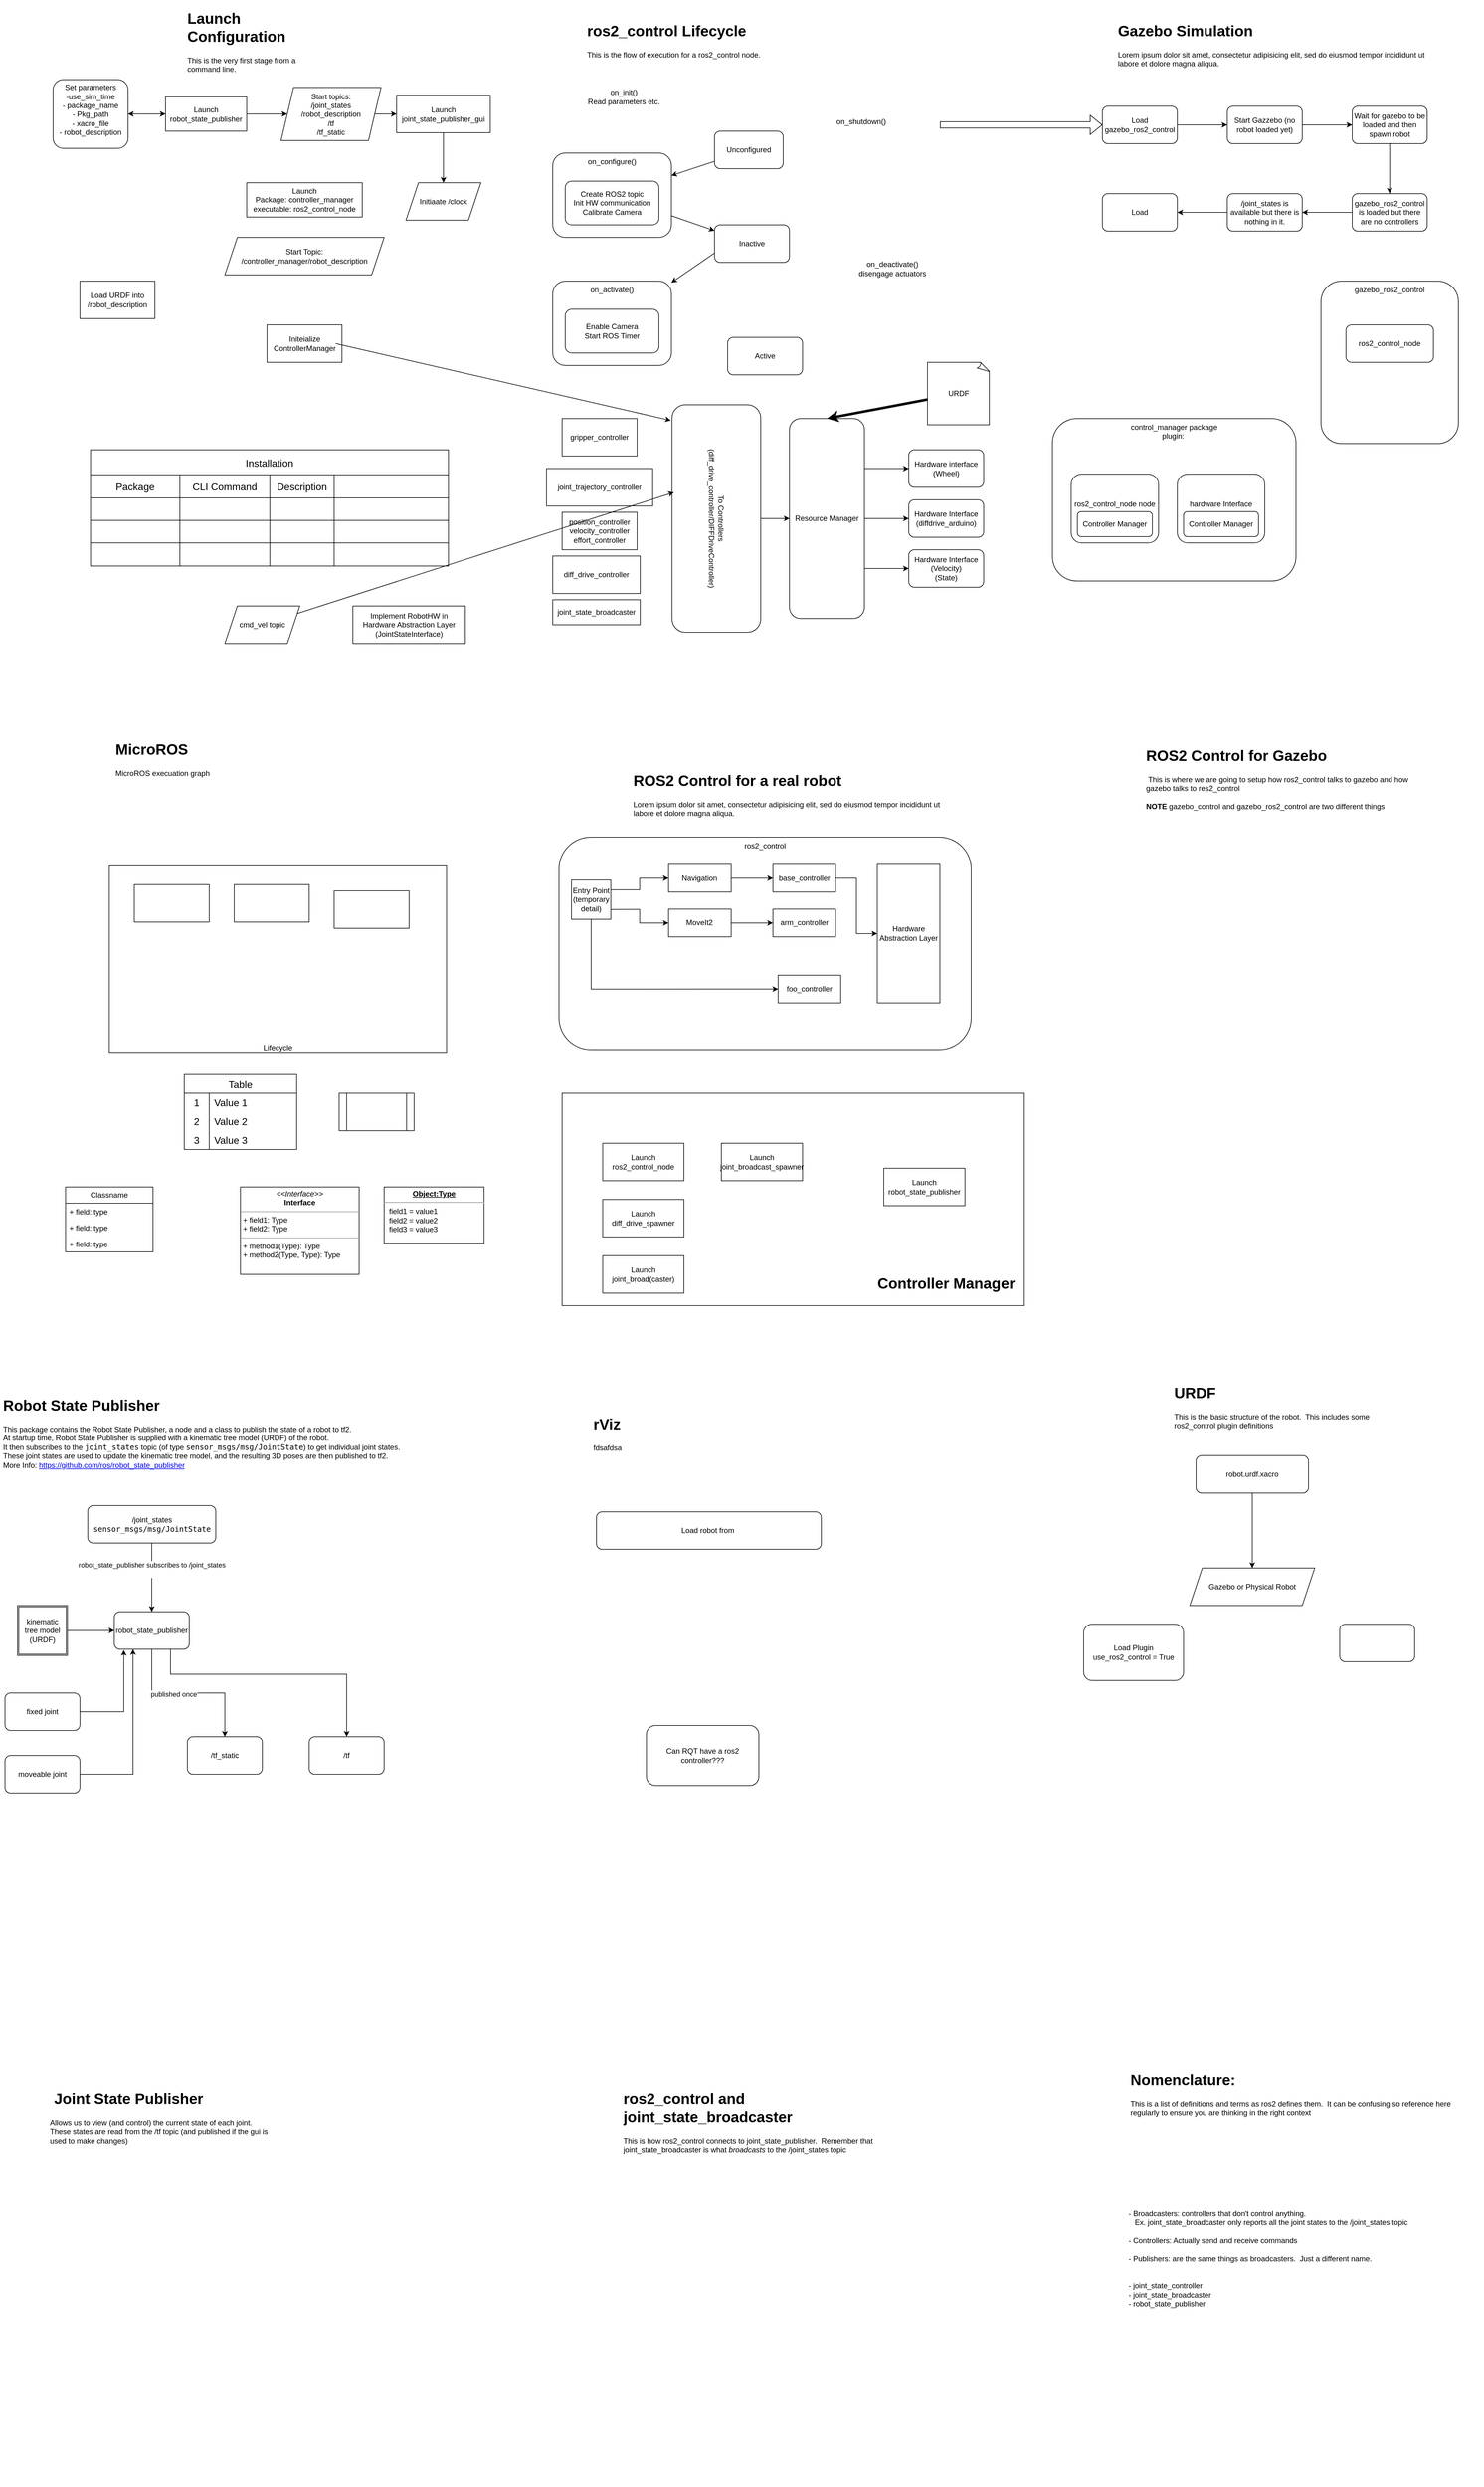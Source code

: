 <mxfile version="24.0.4" type="device">
  <diagram id="C5RBs43oDa-KdzZeNtuy" name="Page-1">
    <mxGraphModel dx="3750" dy="1203" grid="1" gridSize="10" guides="1" tooltips="1" connect="1" arrows="1" fold="1" page="1" pageScale="1" pageWidth="850" pageHeight="1100" background="none" math="0" shadow="0">
      <root>
        <mxCell id="WIyWlLk6GJQsqaUBKTNV-0" />
        <mxCell id="WIyWlLk6GJQsqaUBKTNV-1" parent="WIyWlLk6GJQsqaUBKTNV-0" />
        <mxCell id="Kt66wAR78E_RaEtoUN4U-6" value="&lt;h1&gt;ros2_control Lifecycle&lt;/h1&gt;&lt;div&gt;This is the flow of execution for a ros2_control node.&lt;/div&gt;" style="text;html=1;spacing=5;spacingTop=-20;whiteSpace=wrap;overflow=hidden;rounded=0;" parent="WIyWlLk6GJQsqaUBKTNV-1" vertex="1">
          <mxGeometry x="110" y="50" width="650" height="120" as="geometry" />
        </mxCell>
        <mxCell id="Kt66wAR78E_RaEtoUN4U-15" value="&lt;h1&gt;Gazebo Simulation&lt;/h1&gt;&lt;p&gt;Lorem ipsum dolor sit amet, consectetur adipisicing elit, sed do eiusmod tempor incididunt ut labore et dolore magna aliqua.&lt;/p&gt;" style="text;html=1;spacing=5;spacingTop=-20;whiteSpace=wrap;overflow=hidden;rounded=0;" parent="WIyWlLk6GJQsqaUBKTNV-1" vertex="1">
          <mxGeometry x="960" y="50" width="530" height="120" as="geometry" />
        </mxCell>
        <mxCell id="Kt66wAR78E_RaEtoUN4U-16" value="&lt;h1&gt;Launch Configuration&lt;/h1&gt;&lt;p&gt;This is the very first stage from a command line.&lt;/p&gt;" style="text;html=1;spacing=5;spacingTop=-20;whiteSpace=wrap;overflow=hidden;rounded=0;" parent="WIyWlLk6GJQsqaUBKTNV-1" vertex="1">
          <mxGeometry x="-530" y="30" width="190" height="120" as="geometry" />
        </mxCell>
        <mxCell id="Kt66wAR78E_RaEtoUN4U-17" value="Unconfigured" style="rounded=1;whiteSpace=wrap;html=1;" parent="WIyWlLk6GJQsqaUBKTNV-1" vertex="1">
          <mxGeometry x="319" y="230" width="110" height="60" as="geometry" />
        </mxCell>
        <mxCell id="Kt66wAR78E_RaEtoUN4U-18" value="Inactive" style="rounded=1;whiteSpace=wrap;html=1;" parent="WIyWlLk6GJQsqaUBKTNV-1" vertex="1">
          <mxGeometry x="319" y="380" width="120" height="60" as="geometry" />
        </mxCell>
        <mxCell id="Kt66wAR78E_RaEtoUN4U-19" value="Active" style="rounded=1;whiteSpace=wrap;html=1;" parent="WIyWlLk6GJQsqaUBKTNV-1" vertex="1">
          <mxGeometry x="340" y="560" width="120" height="60" as="geometry" />
        </mxCell>
        <mxCell id="Kt66wAR78E_RaEtoUN4U-23" value="on_init()&lt;br&gt;Read parameters etc." style="text;html=1;align=center;verticalAlign=middle;whiteSpace=wrap;rounded=0;" parent="WIyWlLk6GJQsqaUBKTNV-1" vertex="1">
          <mxGeometry x="109" y="160" width="130" height="30" as="geometry" />
        </mxCell>
        <mxCell id="Kt66wAR78E_RaEtoUN4U-24" value="on_shutdown()" style="text;html=1;align=center;verticalAlign=middle;whiteSpace=wrap;rounded=0;" parent="WIyWlLk6GJQsqaUBKTNV-1" vertex="1">
          <mxGeometry x="504" y="200" width="100" height="30" as="geometry" />
        </mxCell>
        <mxCell id="Kt66wAR78E_RaEtoUN4U-28" value="on_deactivate()&lt;br&gt;disengage actuators" style="text;html=1;align=center;verticalAlign=middle;whiteSpace=wrap;rounded=0;" parent="WIyWlLk6GJQsqaUBKTNV-1" vertex="1">
          <mxGeometry x="539" y="435" width="130" height="30" as="geometry" />
        </mxCell>
        <mxCell id="Kt66wAR78E_RaEtoUN4U-30" value="&lt;h1&gt;MicroROS&lt;/h1&gt;&lt;p&gt;MicroROS execuation graph&lt;/p&gt;" style="text;html=1;spacing=5;spacingTop=-20;whiteSpace=wrap;overflow=hidden;rounded=0;" parent="WIyWlLk6GJQsqaUBKTNV-1" vertex="1">
          <mxGeometry x="-645" y="1200" width="465" height="120" as="geometry" />
        </mxCell>
        <mxCell id="0" value="" style="rounded=0;whiteSpace=wrap;html=1;labelBackgroundColor=#572d8b;" parent="WIyWlLk6GJQsqaUBKTNV-1" vertex="1">
          <mxGeometry x="75" y="1770" width="740" height="340" as="geometry" />
        </mxCell>
        <mxCell id="1" value="Launch ros2_control_node" style="rounded=0;whiteSpace=wrap;html=1;" parent="WIyWlLk6GJQsqaUBKTNV-1" vertex="1">
          <mxGeometry x="140" y="1850" width="130" height="60" as="geometry" />
        </mxCell>
        <mxCell id="2" value="Launch robot_state_publisher" style="rounded=0;whiteSpace=wrap;html=1;" parent="WIyWlLk6GJQsqaUBKTNV-1" vertex="1">
          <mxGeometry x="590" y="1890" width="130" height="60" as="geometry" />
        </mxCell>
        <mxCell id="3" value="Launch diff_drive_spawner" style="rounded=0;whiteSpace=wrap;html=1;" parent="WIyWlLk6GJQsqaUBKTNV-1" vertex="1">
          <mxGeometry x="140" y="1940" width="130" height="60" as="geometry" />
        </mxCell>
        <mxCell id="4" value="Launch joint_broad(caster)" style="rounded=0;whiteSpace=wrap;html=1;" parent="WIyWlLk6GJQsqaUBKTNV-1" vertex="1">
          <mxGeometry x="140" y="2030" width="130" height="60" as="geometry" />
        </mxCell>
        <mxCell id="5" value="Launch joint_broadcast_spawner" style="rounded=0;whiteSpace=wrap;html=1;" parent="WIyWlLk6GJQsqaUBKTNV-1" vertex="1">
          <mxGeometry x="330" y="1850" width="130" height="60" as="geometry" />
        </mxCell>
        <mxCell id="6" value="&lt;h1&gt;&lt;b&gt;Controller Manager&lt;/b&gt;&lt;/h1&gt;" style="text;html=1;strokeColor=none;fillColor=none;align=center;verticalAlign=middle;whiteSpace=wrap;rounded=0;" parent="WIyWlLk6GJQsqaUBKTNV-1" vertex="1">
          <mxGeometry x="570" y="2060" width="240" height="30" as="geometry" />
        </mxCell>
        <mxCell id="7" value="" style="group" parent="WIyWlLk6GJQsqaUBKTNV-1" vertex="1" connectable="0">
          <mxGeometry x="70" y="1360" width="660" height="340" as="geometry" />
        </mxCell>
        <mxCell id="8" value="ros2_control" style="rounded=1;whiteSpace=wrap;html=1;verticalAlign=top;" parent="7" vertex="1">
          <mxGeometry width="660" height="340" as="geometry" />
        </mxCell>
        <mxCell id="9" value="Entry Point&lt;br&gt;(temporary detail)" style="whiteSpace=wrap;html=1;aspect=fixed;" parent="7" vertex="1">
          <mxGeometry x="20" y="68.627" width="62.925" height="62.925" as="geometry" />
        </mxCell>
        <mxCell id="10" value="Navigation" style="whiteSpace=wrap;html=1;" parent="7" vertex="1">
          <mxGeometry x="175.443" y="43.586" width="100.253" height="44.348" as="geometry" />
        </mxCell>
        <mxCell id="11" style="edgeStyle=orthogonalEdgeStyle;rounded=0;orthogonalLoop=1;jettySize=auto;html=1;exitX=1;exitY=0.25;exitDx=0;exitDy=0;entryX=0;entryY=0.5;entryDx=0;entryDy=0;" parent="7" source="9" target="10" edge="1">
          <mxGeometry relative="1" as="geometry">
            <mxPoint x="150.38" y="65.76" as="targetPoint" />
          </mxGeometry>
        </mxCell>
        <mxCell id="12" value="MoveIt2" style="whiteSpace=wrap;html=1;" parent="7" vertex="1">
          <mxGeometry x="175.443" y="115.282" width="100.253" height="44.348" as="geometry" />
        </mxCell>
        <mxCell id="13" style="edgeStyle=orthogonalEdgeStyle;rounded=0;orthogonalLoop=1;jettySize=auto;html=1;exitX=1;exitY=0.75;exitDx=0;exitDy=0;entryX=0;entryY=0.5;entryDx=0;entryDy=0;" parent="7" source="9" target="12" edge="1">
          <mxGeometry relative="1" as="geometry" />
        </mxCell>
        <mxCell id="14" value="foo_controller" style="whiteSpace=wrap;html=1;" parent="7" vertex="1">
          <mxGeometry x="350.886" y="220.978" width="100.253" height="44.348" as="geometry" />
        </mxCell>
        <mxCell id="15" value="" style="edgeStyle=orthogonalEdgeStyle;rounded=0;orthogonalLoop=1;jettySize=auto;html=1;entryX=0;entryY=0.5;entryDx=0;entryDy=0;exitX=0.5;exitY=1;exitDx=0;exitDy=0;" parent="7" source="9" target="14" edge="1">
          <mxGeometry relative="1" as="geometry" />
        </mxCell>
        <mxCell id="16" value="base_controller" style="whiteSpace=wrap;html=1;" parent="7" vertex="1">
          <mxGeometry x="342.532" y="43.586" width="100.253" height="44.348" as="geometry" />
        </mxCell>
        <mxCell id="17" value="" style="edgeStyle=orthogonalEdgeStyle;rounded=0;orthogonalLoop=1;jettySize=auto;html=1;" parent="7" source="10" target="16" edge="1">
          <mxGeometry relative="1" as="geometry" />
        </mxCell>
        <mxCell id="18" value="arm_controller" style="whiteSpace=wrap;html=1;" parent="7" vertex="1">
          <mxGeometry x="342.532" y="115.282" width="100.253" height="44.348" as="geometry" />
        </mxCell>
        <mxCell id="19" value="" style="edgeStyle=orthogonalEdgeStyle;rounded=0;orthogonalLoop=1;jettySize=auto;html=1;" parent="7" source="12" target="18" edge="1">
          <mxGeometry relative="1" as="geometry" />
        </mxCell>
        <mxCell id="20" value="Hardware Abstraction Layer" style="whiteSpace=wrap;html=1;" parent="7" vertex="1">
          <mxGeometry x="509.62" y="43.586" width="100.253" height="221.739" as="geometry" />
        </mxCell>
        <mxCell id="21" value="" style="edgeStyle=orthogonalEdgeStyle;rounded=0;orthogonalLoop=1;jettySize=auto;html=1;" parent="7" source="16" target="20" edge="1">
          <mxGeometry relative="1" as="geometry" />
        </mxCell>
        <mxCell id="Pk7snzVkNLMH_WmJ1Nt8-135" style="edgeStyle=orthogonalEdgeStyle;rounded=0;orthogonalLoop=1;jettySize=auto;html=1;exitX=1;exitY=0.5;exitDx=0;exitDy=0;" parent="WIyWlLk6GJQsqaUBKTNV-1" source="22" target="Pk7snzVkNLMH_WmJ1Nt8-134" edge="1">
          <mxGeometry relative="1" as="geometry" />
        </mxCell>
        <mxCell id="Pk7snzVkNLMH_WmJ1Nt8-137" value="" style="edgeStyle=orthogonalEdgeStyle;rounded=0;orthogonalLoop=1;jettySize=auto;html=1;" parent="WIyWlLk6GJQsqaUBKTNV-1" source="22" target="Pk7snzVkNLMH_WmJ1Nt8-130" edge="1">
          <mxGeometry relative="1" as="geometry" />
        </mxCell>
        <mxCell id="22" value="Launch robot_state_publisher" style="rounded=0;whiteSpace=wrap;html=1;" parent="WIyWlLk6GJQsqaUBKTNV-1" vertex="1">
          <mxGeometry x="-560" y="175" width="130" height="55" as="geometry" />
        </mxCell>
        <mxCell id="23" value="Load URDF into /robot_description" style="rounded=0;whiteSpace=wrap;html=1;" parent="WIyWlLk6GJQsqaUBKTNV-1" vertex="1">
          <mxGeometry x="-697" y="470" width="120" height="60" as="geometry" />
        </mxCell>
        <mxCell id="24" value="Initeialize ControllerManager" style="rounded=0;whiteSpace=wrap;html=1;" parent="WIyWlLk6GJQsqaUBKTNV-1" vertex="1">
          <mxGeometry x="-397.5" y="540" width="120" height="60" as="geometry" />
        </mxCell>
        <mxCell id="25" value="Implement RobotHW in Hardware Abstraction Layer&lt;br&gt;(JointStateInterface)" style="rounded=0;whiteSpace=wrap;html=1;" parent="WIyWlLk6GJQsqaUBKTNV-1" vertex="1">
          <mxGeometry x="-260" y="990" width="180" height="60" as="geometry" />
        </mxCell>
        <mxCell id="27" value="joint_state_broadcaster" style="rounded=0;whiteSpace=wrap;html=1;" parent="WIyWlLk6GJQsqaUBKTNV-1" vertex="1">
          <mxGeometry x="60" y="980" width="140" height="40" as="geometry" />
        </mxCell>
        <mxCell id="28" value="diff_drive_controller" style="whiteSpace=wrap;html=1;" parent="WIyWlLk6GJQsqaUBKTNV-1" vertex="1">
          <mxGeometry x="60" y="910" width="140" height="60" as="geometry" />
        </mxCell>
        <mxCell id="29" value="joint_trajectory_controller" style="whiteSpace=wrap;html=1;" parent="WIyWlLk6GJQsqaUBKTNV-1" vertex="1">
          <mxGeometry x="50" y="770" width="170" height="60" as="geometry" />
        </mxCell>
        <mxCell id="30" value="gripper_controller" style="whiteSpace=wrap;html=1;" parent="WIyWlLk6GJQsqaUBKTNV-1" vertex="1">
          <mxGeometry x="75" y="690" width="120" height="60" as="geometry" />
        </mxCell>
        <mxCell id="31" value="position_controller&lt;br&gt;velocity_controller&lt;br&gt;effort_controller" style="whiteSpace=wrap;html=1;" parent="WIyWlLk6GJQsqaUBKTNV-1" vertex="1">
          <mxGeometry x="75" y="840" width="120" height="60" as="geometry" />
        </mxCell>
        <mxCell id="32" value="Lifecycle" style="rounded=0;whiteSpace=wrap;html=1;verticalAlign=bottom;" parent="WIyWlLk6GJQsqaUBKTNV-1" vertex="1">
          <mxGeometry x="-650" y="1406" width="540" height="300" as="geometry" />
        </mxCell>
        <mxCell id="33" value="" style="rounded=0;whiteSpace=wrap;html=1;" parent="WIyWlLk6GJQsqaUBKTNV-1" vertex="1">
          <mxGeometry x="-610" y="1436" width="120" height="60" as="geometry" />
        </mxCell>
        <mxCell id="34" value="" style="whiteSpace=wrap;html=1;" parent="WIyWlLk6GJQsqaUBKTNV-1" vertex="1">
          <mxGeometry x="-450" y="1436" width="120" height="60" as="geometry" />
        </mxCell>
        <mxCell id="35" value="" style="whiteSpace=wrap;html=1;" parent="WIyWlLk6GJQsqaUBKTNV-1" vertex="1">
          <mxGeometry x="-290" y="1446" width="120" height="60" as="geometry" />
        </mxCell>
        <mxCell id="88" value="&lt;p style=&quot;margin:0px;margin-top:4px;text-align:center;&quot;&gt;&lt;i&gt;&amp;lt;&amp;lt;Interface&amp;gt;&amp;gt;&lt;/i&gt;&lt;br/&gt;&lt;b&gt;Interface&lt;/b&gt;&lt;/p&gt;&lt;hr size=&quot;1&quot;/&gt;&lt;p style=&quot;margin:0px;margin-left:4px;&quot;&gt;+ field1: Type&lt;br/&gt;+ field2: Type&lt;/p&gt;&lt;hr size=&quot;1&quot;/&gt;&lt;p style=&quot;margin:0px;margin-left:4px;&quot;&gt;+ method1(Type): Type&lt;br/&gt;+ method2(Type, Type): Type&lt;/p&gt;" style="verticalAlign=top;align=left;overflow=fill;fontSize=12;fontFamily=Helvetica;html=1;rounded=0;shadow=0;comic=0;labelBackgroundColor=none;strokeWidth=1" parent="WIyWlLk6GJQsqaUBKTNV-1" vertex="1">
          <mxGeometry x="-440" y="1920" width="190" height="140" as="geometry" />
        </mxCell>
        <mxCell id="89" value="Installation" style="shape=table;startSize=40;container=1;collapsible=0;childLayout=tableLayout;strokeColor=default;fontSize=16;" parent="WIyWlLk6GJQsqaUBKTNV-1" vertex="1">
          <mxGeometry x="-680" y="740" width="573" height="186" as="geometry" />
        </mxCell>
        <mxCell id="90" value="" style="shape=tableRow;horizontal=0;startSize=0;swimlaneHead=0;swimlaneBody=0;strokeColor=inherit;top=0;left=0;bottom=0;right=0;collapsible=0;dropTarget=0;fillColor=none;points=[[0,0.5],[1,0.5]];portConstraint=eastwest;fontSize=16;" parent="89" vertex="1">
          <mxGeometry y="40" width="573" height="37" as="geometry" />
        </mxCell>
        <mxCell id="91" value="Package" style="shape=partialRectangle;html=1;whiteSpace=wrap;connectable=0;strokeColor=inherit;overflow=hidden;fillColor=none;top=0;left=0;bottom=0;right=0;pointerEvents=1;fontSize=16;" parent="90" vertex="1">
          <mxGeometry width="143" height="37" as="geometry">
            <mxRectangle width="143" height="37" as="alternateBounds" />
          </mxGeometry>
        </mxCell>
        <mxCell id="92" value="CLI Command" style="shape=partialRectangle;html=1;whiteSpace=wrap;connectable=0;strokeColor=inherit;overflow=hidden;fillColor=none;top=0;left=0;bottom=0;right=0;pointerEvents=1;fontSize=16;" parent="90" vertex="1">
          <mxGeometry x="143" width="144" height="37" as="geometry">
            <mxRectangle width="144" height="37" as="alternateBounds" />
          </mxGeometry>
        </mxCell>
        <mxCell id="93" value="Description" style="shape=partialRectangle;html=1;whiteSpace=wrap;connectable=0;strokeColor=inherit;overflow=hidden;fillColor=none;top=0;left=0;bottom=0;right=0;pointerEvents=1;fontSize=16;" parent="90" vertex="1">
          <mxGeometry x="287" width="103" height="37" as="geometry">
            <mxRectangle width="103" height="37" as="alternateBounds" />
          </mxGeometry>
        </mxCell>
        <mxCell id="94" style="shape=partialRectangle;html=1;whiteSpace=wrap;connectable=0;strokeColor=inherit;overflow=hidden;fillColor=none;top=0;left=0;bottom=0;right=0;pointerEvents=1;fontSize=16;" parent="90" vertex="1">
          <mxGeometry x="390" width="183" height="37" as="geometry">
            <mxRectangle width="183" height="37" as="alternateBounds" />
          </mxGeometry>
        </mxCell>
        <mxCell id="95" value="" style="shape=tableRow;horizontal=0;startSize=0;swimlaneHead=0;swimlaneBody=0;strokeColor=inherit;top=0;left=0;bottom=0;right=0;collapsible=0;dropTarget=0;fillColor=none;points=[[0,0.5],[1,0.5]];portConstraint=eastwest;fontSize=16;" parent="89" vertex="1">
          <mxGeometry y="77" width="573" height="36" as="geometry" />
        </mxCell>
        <mxCell id="96" value="" style="shape=partialRectangle;html=1;whiteSpace=wrap;connectable=0;strokeColor=inherit;overflow=hidden;fillColor=none;top=0;left=0;bottom=0;right=0;pointerEvents=1;fontSize=16;" parent="95" vertex="1">
          <mxGeometry width="143" height="36" as="geometry">
            <mxRectangle width="143" height="36" as="alternateBounds" />
          </mxGeometry>
        </mxCell>
        <mxCell id="97" value="" style="shape=partialRectangle;html=1;whiteSpace=wrap;connectable=0;strokeColor=inherit;overflow=hidden;fillColor=none;top=0;left=0;bottom=0;right=0;pointerEvents=1;fontSize=16;" parent="95" vertex="1">
          <mxGeometry x="143" width="144" height="36" as="geometry">
            <mxRectangle width="144" height="36" as="alternateBounds" />
          </mxGeometry>
        </mxCell>
        <mxCell id="98" value="" style="shape=partialRectangle;html=1;whiteSpace=wrap;connectable=0;strokeColor=inherit;overflow=hidden;fillColor=none;top=0;left=0;bottom=0;right=0;pointerEvents=1;fontSize=16;" parent="95" vertex="1">
          <mxGeometry x="287" width="103" height="36" as="geometry">
            <mxRectangle width="103" height="36" as="alternateBounds" />
          </mxGeometry>
        </mxCell>
        <mxCell id="99" style="shape=partialRectangle;html=1;whiteSpace=wrap;connectable=0;strokeColor=inherit;overflow=hidden;fillColor=none;top=0;left=0;bottom=0;right=0;pointerEvents=1;fontSize=16;" parent="95" vertex="1">
          <mxGeometry x="390" width="183" height="36" as="geometry">
            <mxRectangle width="183" height="36" as="alternateBounds" />
          </mxGeometry>
        </mxCell>
        <mxCell id="100" style="shape=tableRow;horizontal=0;startSize=0;swimlaneHead=0;swimlaneBody=0;strokeColor=inherit;top=0;left=0;bottom=0;right=0;collapsible=0;dropTarget=0;fillColor=none;points=[[0,0.5],[1,0.5]];portConstraint=eastwest;fontSize=16;" parent="89" vertex="1">
          <mxGeometry y="113" width="573" height="36" as="geometry" />
        </mxCell>
        <mxCell id="101" style="shape=partialRectangle;html=1;whiteSpace=wrap;connectable=0;strokeColor=inherit;overflow=hidden;fillColor=none;top=0;left=0;bottom=0;right=0;pointerEvents=1;fontSize=16;" parent="100" vertex="1">
          <mxGeometry width="143" height="36" as="geometry">
            <mxRectangle width="143" height="36" as="alternateBounds" />
          </mxGeometry>
        </mxCell>
        <mxCell id="102" style="shape=partialRectangle;html=1;whiteSpace=wrap;connectable=0;strokeColor=inherit;overflow=hidden;fillColor=none;top=0;left=0;bottom=0;right=0;pointerEvents=1;fontSize=16;" parent="100" vertex="1">
          <mxGeometry x="143" width="144" height="36" as="geometry">
            <mxRectangle width="144" height="36" as="alternateBounds" />
          </mxGeometry>
        </mxCell>
        <mxCell id="103" style="shape=partialRectangle;html=1;whiteSpace=wrap;connectable=0;strokeColor=inherit;overflow=hidden;fillColor=none;top=0;left=0;bottom=0;right=0;pointerEvents=1;fontSize=16;" parent="100" vertex="1">
          <mxGeometry x="287" width="103" height="36" as="geometry">
            <mxRectangle width="103" height="36" as="alternateBounds" />
          </mxGeometry>
        </mxCell>
        <mxCell id="104" style="shape=partialRectangle;html=1;whiteSpace=wrap;connectable=0;strokeColor=inherit;overflow=hidden;fillColor=none;top=0;left=0;bottom=0;right=0;pointerEvents=1;fontSize=16;" parent="100" vertex="1">
          <mxGeometry x="390" width="183" height="36" as="geometry">
            <mxRectangle width="183" height="36" as="alternateBounds" />
          </mxGeometry>
        </mxCell>
        <mxCell id="105" value="" style="shape=tableRow;horizontal=0;startSize=0;swimlaneHead=0;swimlaneBody=0;strokeColor=inherit;top=0;left=0;bottom=0;right=0;collapsible=0;dropTarget=0;fillColor=none;points=[[0,0.5],[1,0.5]];portConstraint=eastwest;fontSize=16;" parent="89" vertex="1">
          <mxGeometry y="149" width="573" height="37" as="geometry" />
        </mxCell>
        <mxCell id="106" value="" style="shape=partialRectangle;html=1;whiteSpace=wrap;connectable=0;strokeColor=inherit;overflow=hidden;fillColor=none;top=0;left=0;bottom=0;right=0;pointerEvents=1;fontSize=16;" parent="105" vertex="1">
          <mxGeometry width="143" height="37" as="geometry">
            <mxRectangle width="143" height="37" as="alternateBounds" />
          </mxGeometry>
        </mxCell>
        <mxCell id="107" value="" style="shape=partialRectangle;html=1;whiteSpace=wrap;connectable=0;strokeColor=inherit;overflow=hidden;fillColor=none;top=0;left=0;bottom=0;right=0;pointerEvents=1;fontSize=16;" parent="105" vertex="1">
          <mxGeometry x="143" width="144" height="37" as="geometry">
            <mxRectangle width="144" height="37" as="alternateBounds" />
          </mxGeometry>
        </mxCell>
        <mxCell id="108" value="" style="shape=partialRectangle;html=1;whiteSpace=wrap;connectable=0;strokeColor=inherit;overflow=hidden;fillColor=none;top=0;left=0;bottom=0;right=0;pointerEvents=1;fontSize=16;" parent="105" vertex="1">
          <mxGeometry x="287" width="103" height="37" as="geometry">
            <mxRectangle width="103" height="37" as="alternateBounds" />
          </mxGeometry>
        </mxCell>
        <mxCell id="109" style="shape=partialRectangle;html=1;whiteSpace=wrap;connectable=0;strokeColor=inherit;overflow=hidden;fillColor=none;top=0;left=0;bottom=0;right=0;pointerEvents=1;fontSize=16;" parent="105" vertex="1">
          <mxGeometry x="390" width="183" height="37" as="geometry">
            <mxRectangle width="183" height="37" as="alternateBounds" />
          </mxGeometry>
        </mxCell>
        <mxCell id="110" value="" style="shape=process;whiteSpace=wrap;html=1;backgroundOutline=1;" parent="WIyWlLk6GJQsqaUBKTNV-1" vertex="1">
          <mxGeometry x="-282" y="1770" width="120" height="60" as="geometry" />
        </mxCell>
        <mxCell id="111" value="Table" style="shape=table;startSize=30;container=1;collapsible=0;childLayout=tableLayout;fixedRows=1;rowLines=0;fontStyle=0;strokeColor=default;fontSize=16;" parent="WIyWlLk6GJQsqaUBKTNV-1" vertex="1">
          <mxGeometry x="-530" y="1740" width="180" height="120" as="geometry" />
        </mxCell>
        <mxCell id="112" value="" style="shape=tableRow;horizontal=0;startSize=0;swimlaneHead=0;swimlaneBody=0;top=0;left=0;bottom=0;right=0;collapsible=0;dropTarget=0;fillColor=none;points=[[0,0.5],[1,0.5]];portConstraint=eastwest;strokeColor=inherit;fontSize=16;" parent="111" vertex="1">
          <mxGeometry y="30" width="180" height="30" as="geometry" />
        </mxCell>
        <mxCell id="113" value="1" style="shape=partialRectangle;html=1;whiteSpace=wrap;connectable=0;fillColor=none;top=0;left=0;bottom=0;right=0;overflow=hidden;pointerEvents=1;strokeColor=inherit;fontSize=16;" parent="112" vertex="1">
          <mxGeometry width="40" height="30" as="geometry">
            <mxRectangle width="40" height="30" as="alternateBounds" />
          </mxGeometry>
        </mxCell>
        <mxCell id="114" value="Value 1" style="shape=partialRectangle;html=1;whiteSpace=wrap;connectable=0;fillColor=none;top=0;left=0;bottom=0;right=0;align=left;spacingLeft=6;overflow=hidden;strokeColor=inherit;fontSize=16;" parent="112" vertex="1">
          <mxGeometry x="40" width="140" height="30" as="geometry">
            <mxRectangle width="140" height="30" as="alternateBounds" />
          </mxGeometry>
        </mxCell>
        <mxCell id="115" value="" style="shape=tableRow;horizontal=0;startSize=0;swimlaneHead=0;swimlaneBody=0;top=0;left=0;bottom=0;right=0;collapsible=0;dropTarget=0;fillColor=none;points=[[0,0.5],[1,0.5]];portConstraint=eastwest;strokeColor=inherit;fontSize=16;" parent="111" vertex="1">
          <mxGeometry y="60" width="180" height="30" as="geometry" />
        </mxCell>
        <mxCell id="116" value="2" style="shape=partialRectangle;html=1;whiteSpace=wrap;connectable=0;fillColor=none;top=0;left=0;bottom=0;right=0;overflow=hidden;strokeColor=inherit;fontSize=16;" parent="115" vertex="1">
          <mxGeometry width="40" height="30" as="geometry">
            <mxRectangle width="40" height="30" as="alternateBounds" />
          </mxGeometry>
        </mxCell>
        <mxCell id="117" value="Value 2" style="shape=partialRectangle;html=1;whiteSpace=wrap;connectable=0;fillColor=none;top=0;left=0;bottom=0;right=0;align=left;spacingLeft=6;overflow=hidden;strokeColor=inherit;fontSize=16;" parent="115" vertex="1">
          <mxGeometry x="40" width="140" height="30" as="geometry">
            <mxRectangle width="140" height="30" as="alternateBounds" />
          </mxGeometry>
        </mxCell>
        <mxCell id="118" value="" style="shape=tableRow;horizontal=0;startSize=0;swimlaneHead=0;swimlaneBody=0;top=0;left=0;bottom=0;right=0;collapsible=0;dropTarget=0;fillColor=none;points=[[0,0.5],[1,0.5]];portConstraint=eastwest;strokeColor=inherit;fontSize=16;" parent="111" vertex="1">
          <mxGeometry y="90" width="180" height="30" as="geometry" />
        </mxCell>
        <mxCell id="119" value="3" style="shape=partialRectangle;html=1;whiteSpace=wrap;connectable=0;fillColor=none;top=0;left=0;bottom=0;right=0;overflow=hidden;strokeColor=inherit;fontSize=16;" parent="118" vertex="1">
          <mxGeometry width="40" height="30" as="geometry">
            <mxRectangle width="40" height="30" as="alternateBounds" />
          </mxGeometry>
        </mxCell>
        <mxCell id="120" value="Value 3" style="shape=partialRectangle;html=1;whiteSpace=wrap;connectable=0;fillColor=none;top=0;left=0;bottom=0;right=0;align=left;spacingLeft=6;overflow=hidden;strokeColor=inherit;fontSize=16;" parent="118" vertex="1">
          <mxGeometry x="40" width="140" height="30" as="geometry">
            <mxRectangle width="140" height="30" as="alternateBounds" />
          </mxGeometry>
        </mxCell>
        <mxCell id="121" value="Classname" style="swimlane;fontStyle=0;childLayout=stackLayout;horizontal=1;startSize=26;fillColor=none;horizontalStack=0;resizeParent=1;resizeParentMax=0;resizeLast=0;collapsible=1;marginBottom=0;whiteSpace=wrap;html=1;" parent="WIyWlLk6GJQsqaUBKTNV-1" vertex="1">
          <mxGeometry x="-720" y="1920" width="140" height="104" as="geometry" />
        </mxCell>
        <mxCell id="122" value="+ field: type" style="text;strokeColor=none;fillColor=none;align=left;verticalAlign=top;spacingLeft=4;spacingRight=4;overflow=hidden;rotatable=0;points=[[0,0.5],[1,0.5]];portConstraint=eastwest;whiteSpace=wrap;html=1;" parent="121" vertex="1">
          <mxGeometry y="26" width="140" height="26" as="geometry" />
        </mxCell>
        <mxCell id="123" value="+ field: type" style="text;strokeColor=none;fillColor=none;align=left;verticalAlign=top;spacingLeft=4;spacingRight=4;overflow=hidden;rotatable=0;points=[[0,0.5],[1,0.5]];portConstraint=eastwest;whiteSpace=wrap;html=1;" parent="121" vertex="1">
          <mxGeometry y="52" width="140" height="26" as="geometry" />
        </mxCell>
        <mxCell id="124" value="+ field: type" style="text;strokeColor=none;fillColor=none;align=left;verticalAlign=top;spacingLeft=4;spacingRight=4;overflow=hidden;rotatable=0;points=[[0,0.5],[1,0.5]];portConstraint=eastwest;whiteSpace=wrap;html=1;" parent="121" vertex="1">
          <mxGeometry y="78" width="140" height="26" as="geometry" />
        </mxCell>
        <mxCell id="125" value="&lt;p style=&quot;margin:0px;margin-top:4px;text-align:center;text-decoration:underline;&quot;&gt;&lt;b&gt;Object:Type&lt;/b&gt;&lt;/p&gt;&lt;hr/&gt;&lt;p style=&quot;margin:0px;margin-left:8px;&quot;&gt;field1 = value1&lt;br/&gt;field2 = value2&lt;br&gt;field3 = value3&lt;/p&gt;" style="verticalAlign=top;align=left;overflow=fill;fontSize=12;fontFamily=Helvetica;html=1;whiteSpace=wrap;" parent="WIyWlLk6GJQsqaUBKTNV-1" vertex="1">
          <mxGeometry x="-210" y="1920" width="160" height="90" as="geometry" />
        </mxCell>
        <mxCell id="127" value="&lt;h1&gt;rViz&lt;/h1&gt;&lt;div&gt;fdsafdsa&lt;/div&gt;" style="text;html=1;spacing=5;spacingTop=-20;whiteSpace=wrap;overflow=hidden;rounded=0;" parent="WIyWlLk6GJQsqaUBKTNV-1" vertex="1">
          <mxGeometry x="120" y="2280" width="465" height="120" as="geometry" />
        </mxCell>
        <mxCell id="129" value="&lt;h1&gt;ROS2 Control for a real robot&lt;/h1&gt;&lt;p&gt;Lorem ipsum dolor sit amet, consectetur adipisicing elit, sed do eiusmod tempor incididunt ut labore et dolore magna aliqua.&lt;/p&gt;" style="text;html=1;spacing=5;spacingTop=-20;whiteSpace=wrap;overflow=hidden;rounded=0;" parent="WIyWlLk6GJQsqaUBKTNV-1" vertex="1">
          <mxGeometry x="184" y="1250" width="530" height="120" as="geometry" />
        </mxCell>
        <mxCell id="_1_fJcAhwy_DcltVvV8K-129" value="" style="shape=flexArrow;endArrow=classic;html=1;rounded=0;" parent="WIyWlLk6GJQsqaUBKTNV-1" edge="1">
          <mxGeometry width="50" height="50" relative="1" as="geometry">
            <mxPoint x="680" y="220" as="sourcePoint" />
            <mxPoint x="940" y="220" as="targetPoint" />
          </mxGeometry>
        </mxCell>
        <mxCell id="_1_fJcAhwy_DcltVvV8K-136" value="" style="edgeStyle=orthogonalEdgeStyle;rounded=0;orthogonalLoop=1;jettySize=auto;html=1;" parent="WIyWlLk6GJQsqaUBKTNV-1" source="_1_fJcAhwy_DcltVvV8K-131" target="_1_fJcAhwy_DcltVvV8K-135" edge="1">
          <mxGeometry relative="1" as="geometry" />
        </mxCell>
        <mxCell id="_1_fJcAhwy_DcltVvV8K-131" value="Load&lt;br&gt;gazebo_ros2_control" style="rounded=1;whiteSpace=wrap;html=1;" parent="WIyWlLk6GJQsqaUBKTNV-1" vertex="1">
          <mxGeometry x="940" y="190" width="120" height="60" as="geometry" />
        </mxCell>
        <mxCell id="_1_fJcAhwy_DcltVvV8K-140" value="" style="edgeStyle=orthogonalEdgeStyle;rounded=0;orthogonalLoop=1;jettySize=auto;html=1;" parent="WIyWlLk6GJQsqaUBKTNV-1" source="_1_fJcAhwy_DcltVvV8K-135" target="_1_fJcAhwy_DcltVvV8K-139" edge="1">
          <mxGeometry relative="1" as="geometry" />
        </mxCell>
        <mxCell id="_1_fJcAhwy_DcltVvV8K-135" value="Start Gazzebo (no robot loaded yet)" style="whiteSpace=wrap;html=1;rounded=1;" parent="WIyWlLk6GJQsqaUBKTNV-1" vertex="1">
          <mxGeometry x="1140" y="190" width="120" height="60" as="geometry" />
        </mxCell>
        <mxCell id="_1_fJcAhwy_DcltVvV8K-142" value="" style="edgeStyle=orthogonalEdgeStyle;rounded=0;orthogonalLoop=1;jettySize=auto;html=1;" parent="WIyWlLk6GJQsqaUBKTNV-1" source="_1_fJcAhwy_DcltVvV8K-139" target="_1_fJcAhwy_DcltVvV8K-141" edge="1">
          <mxGeometry relative="1" as="geometry" />
        </mxCell>
        <mxCell id="_1_fJcAhwy_DcltVvV8K-139" value="Wait for gazebo to be loaded and then spawn robot" style="whiteSpace=wrap;html=1;rounded=1;" parent="WIyWlLk6GJQsqaUBKTNV-1" vertex="1">
          <mxGeometry x="1340" y="190" width="120" height="60" as="geometry" />
        </mxCell>
        <mxCell id="_1_fJcAhwy_DcltVvV8K-144" value="" style="edgeStyle=orthogonalEdgeStyle;rounded=0;orthogonalLoop=1;jettySize=auto;html=1;" parent="WIyWlLk6GJQsqaUBKTNV-1" source="_1_fJcAhwy_DcltVvV8K-141" target="_1_fJcAhwy_DcltVvV8K-143" edge="1">
          <mxGeometry relative="1" as="geometry" />
        </mxCell>
        <mxCell id="_1_fJcAhwy_DcltVvV8K-141" value="gazebo_ros2_control is loaded but there are no controllers" style="whiteSpace=wrap;html=1;rounded=1;" parent="WIyWlLk6GJQsqaUBKTNV-1" vertex="1">
          <mxGeometry x="1340" y="330" width="120" height="60" as="geometry" />
        </mxCell>
        <mxCell id="_1_fJcAhwy_DcltVvV8K-146" value="" style="edgeStyle=orthogonalEdgeStyle;rounded=0;orthogonalLoop=1;jettySize=auto;html=1;" parent="WIyWlLk6GJQsqaUBKTNV-1" source="_1_fJcAhwy_DcltVvV8K-143" target="_1_fJcAhwy_DcltVvV8K-145" edge="1">
          <mxGeometry relative="1" as="geometry" />
        </mxCell>
        <mxCell id="_1_fJcAhwy_DcltVvV8K-143" value="/joint_states is available but there is nothing in it." style="whiteSpace=wrap;html=1;rounded=1;" parent="WIyWlLk6GJQsqaUBKTNV-1" vertex="1">
          <mxGeometry x="1140" y="330" width="120" height="60" as="geometry" />
        </mxCell>
        <mxCell id="_1_fJcAhwy_DcltVvV8K-145" value="Load" style="whiteSpace=wrap;html=1;rounded=1;" parent="WIyWlLk6GJQsqaUBKTNV-1" vertex="1">
          <mxGeometry x="940" y="330" width="120" height="60" as="geometry" />
        </mxCell>
        <mxCell id="DOZ8shbyCuUHxcddwx-E-135" value="" style="edgeStyle=orthogonalEdgeStyle;rounded=0;orthogonalLoop=1;jettySize=auto;html=1;" parent="WIyWlLk6GJQsqaUBKTNV-1" source="DOZ8shbyCuUHxcddwx-E-133" target="DOZ8shbyCuUHxcddwx-E-134" edge="1">
          <mxGeometry relative="1" as="geometry" />
        </mxCell>
        <mxCell id="DOZ8shbyCuUHxcddwx-E-133" value="&lt;div style=&quot;&quot;&gt;&lt;span style=&quot;background-color: initial;&quot;&gt;To Controllers&lt;/span&gt;&lt;/div&gt;&lt;div style=&quot;&quot;&gt;&lt;span style=&quot;background-color: initial;&quot;&gt;(diff_drive_controller/DIFFDriveController)&lt;/span&gt;&lt;/div&gt;" style="rounded=1;whiteSpace=wrap;html=1;align=center;rotation=90;" parent="WIyWlLk6GJQsqaUBKTNV-1" vertex="1">
          <mxGeometry x="140" y="779" width="364" height="142" as="geometry" />
        </mxCell>
        <mxCell id="DOZ8shbyCuUHxcddwx-E-143" style="edgeStyle=orthogonalEdgeStyle;rounded=0;orthogonalLoop=1;jettySize=auto;html=1;exitX=1;exitY=0.25;exitDx=0;exitDy=0;entryX=0;entryY=0.5;entryDx=0;entryDy=0;" parent="WIyWlLk6GJQsqaUBKTNV-1" source="DOZ8shbyCuUHxcddwx-E-134" target="DOZ8shbyCuUHxcddwx-E-138" edge="1">
          <mxGeometry relative="1" as="geometry" />
        </mxCell>
        <mxCell id="DOZ8shbyCuUHxcddwx-E-144" style="edgeStyle=orthogonalEdgeStyle;rounded=0;orthogonalLoop=1;jettySize=auto;html=1;exitX=1;exitY=0.5;exitDx=0;exitDy=0;entryX=0;entryY=0.5;entryDx=0;entryDy=0;" parent="WIyWlLk6GJQsqaUBKTNV-1" source="DOZ8shbyCuUHxcddwx-E-134" target="DOZ8shbyCuUHxcddwx-E-141" edge="1">
          <mxGeometry relative="1" as="geometry" />
        </mxCell>
        <mxCell id="DOZ8shbyCuUHxcddwx-E-145" style="edgeStyle=orthogonalEdgeStyle;rounded=0;orthogonalLoop=1;jettySize=auto;html=1;exitX=1;exitY=0.75;exitDx=0;exitDy=0;entryX=0;entryY=0.5;entryDx=0;entryDy=0;" parent="WIyWlLk6GJQsqaUBKTNV-1" source="DOZ8shbyCuUHxcddwx-E-134" target="DOZ8shbyCuUHxcddwx-E-142" edge="1">
          <mxGeometry relative="1" as="geometry" />
        </mxCell>
        <mxCell id="DOZ8shbyCuUHxcddwx-E-134" value="Resource Manager" style="rounded=1;whiteSpace=wrap;html=1;" parent="WIyWlLk6GJQsqaUBKTNV-1" vertex="1">
          <mxGeometry x="439" y="690" width="120" height="320" as="geometry" />
        </mxCell>
        <mxCell id="DOZ8shbyCuUHxcddwx-E-136" value="URDF" style="whiteSpace=wrap;html=1;shape=mxgraph.basic.document" parent="WIyWlLk6GJQsqaUBKTNV-1" vertex="1">
          <mxGeometry x="660" y="600" width="100" height="100" as="geometry" />
        </mxCell>
        <mxCell id="DOZ8shbyCuUHxcddwx-E-137" value="" style="endArrow=classic;html=1;rounded=0;entryX=0.5;entryY=0;entryDx=0;entryDy=0;strokeWidth=4;" parent="WIyWlLk6GJQsqaUBKTNV-1" source="DOZ8shbyCuUHxcddwx-E-136" target="DOZ8shbyCuUHxcddwx-E-134" edge="1">
          <mxGeometry width="50" height="50" relative="1" as="geometry">
            <mxPoint x="610" y="630" as="sourcePoint" />
            <mxPoint x="529" y="670" as="targetPoint" />
          </mxGeometry>
        </mxCell>
        <mxCell id="DOZ8shbyCuUHxcddwx-E-138" value="Hardware interface (Wheel)" style="whiteSpace=wrap;html=1;rounded=1;" parent="WIyWlLk6GJQsqaUBKTNV-1" vertex="1">
          <mxGeometry x="630" y="740" width="120" height="60" as="geometry" />
        </mxCell>
        <mxCell id="DOZ8shbyCuUHxcddwx-E-141" value="Hardware Interface (diffdrive_arduino)" style="whiteSpace=wrap;html=1;rounded=1;" parent="WIyWlLk6GJQsqaUBKTNV-1" vertex="1">
          <mxGeometry x="630" y="820" width="120" height="60" as="geometry" />
        </mxCell>
        <mxCell id="DOZ8shbyCuUHxcddwx-E-142" value="Hardware Interface (Velocity)&lt;br&gt;(State)" style="whiteSpace=wrap;html=1;rounded=1;" parent="WIyWlLk6GJQsqaUBKTNV-1" vertex="1">
          <mxGeometry x="630" y="900" width="120" height="60" as="geometry" />
        </mxCell>
        <mxCell id="DOZ8shbyCuUHxcddwx-E-146" value="Can RQT have a ros2 controller???" style="rounded=1;whiteSpace=wrap;html=1;" parent="WIyWlLk6GJQsqaUBKTNV-1" vertex="1">
          <mxGeometry x="210" y="2782" width="180" height="96" as="geometry" />
        </mxCell>
        <mxCell id="DOZ8shbyCuUHxcddwx-E-147" value="on_activate()" style="rounded=1;whiteSpace=wrap;html=1;flipV=0;flipH=0;verticalAlign=top;" parent="WIyWlLk6GJQsqaUBKTNV-1" vertex="1">
          <mxGeometry x="60" y="470" width="190" height="135" as="geometry" />
        </mxCell>
        <mxCell id="DOZ8shbyCuUHxcddwx-E-150" value="Enable Camera&lt;br&gt;Start ROS Timer" style="rounded=1;whiteSpace=wrap;html=1;" parent="WIyWlLk6GJQsqaUBKTNV-1" vertex="1">
          <mxGeometry x="80" y="515" width="150" height="70" as="geometry" />
        </mxCell>
        <mxCell id="DOZ8shbyCuUHxcddwx-E-151" value="on_configure()" style="rounded=1;whiteSpace=wrap;html=1;flipV=0;flipH=0;verticalAlign=top;" parent="WIyWlLk6GJQsqaUBKTNV-1" vertex="1">
          <mxGeometry x="60" y="265" width="190" height="135" as="geometry" />
        </mxCell>
        <mxCell id="DOZ8shbyCuUHxcddwx-E-152" value="Create ROS2 topic&lt;br&gt;Init HW communication&lt;br&gt;Calibrate Camera" style="rounded=1;whiteSpace=wrap;html=1;" parent="WIyWlLk6GJQsqaUBKTNV-1" vertex="1">
          <mxGeometry x="80" y="310" width="150" height="70" as="geometry" />
        </mxCell>
        <mxCell id="DOZ8shbyCuUHxcddwx-E-161" value="" style="endArrow=classic;html=1;rounded=0;entryX=0.069;entryY=1.014;entryDx=0;entryDy=0;entryPerimeter=0;exitX=0.917;exitY=0.5;exitDx=0;exitDy=0;exitPerimeter=0;" parent="WIyWlLk6GJQsqaUBKTNV-1" source="24" target="DOZ8shbyCuUHxcddwx-E-133" edge="1">
          <mxGeometry width="50" height="50" relative="1" as="geometry">
            <mxPoint x="-410" y="540" as="sourcePoint" />
            <mxPoint x="-360" y="490" as="targetPoint" />
          </mxGeometry>
        </mxCell>
        <mxCell id="DOZ8shbyCuUHxcddwx-E-162" value="" style="endArrow=classic;html=1;rounded=0;" parent="WIyWlLk6GJQsqaUBKTNV-1" source="Kt66wAR78E_RaEtoUN4U-17" target="DOZ8shbyCuUHxcddwx-E-151" edge="1">
          <mxGeometry width="50" height="50" relative="1" as="geometry">
            <mxPoint x="318" y="235" as="sourcePoint" />
            <mxPoint x="268" y="285" as="targetPoint" />
          </mxGeometry>
        </mxCell>
        <mxCell id="DOZ8shbyCuUHxcddwx-E-163" value="" style="endArrow=classic;html=1;rounded=0;" parent="WIyWlLk6GJQsqaUBKTNV-1" source="DOZ8shbyCuUHxcddwx-E-151" target="Kt66wAR78E_RaEtoUN4U-18" edge="1">
          <mxGeometry width="50" height="50" relative="1" as="geometry">
            <mxPoint x="309" y="485" as="sourcePoint" />
            <mxPoint x="359" y="435" as="targetPoint" />
          </mxGeometry>
        </mxCell>
        <mxCell id="DOZ8shbyCuUHxcddwx-E-164" value="" style="endArrow=classic;html=1;rounded=0;exitX=0;exitY=0.75;exitDx=0;exitDy=0;" parent="WIyWlLk6GJQsqaUBKTNV-1" source="Kt66wAR78E_RaEtoUN4U-18" target="DOZ8shbyCuUHxcddwx-E-147" edge="1">
          <mxGeometry width="50" height="50" relative="1" as="geometry">
            <mxPoint x="270" y="465" as="sourcePoint" />
            <mxPoint x="320" y="415" as="targetPoint" />
          </mxGeometry>
        </mxCell>
        <mxCell id="DOZ8shbyCuUHxcddwx-E-167" value="control_manager package&lt;br&gt;plugin:&amp;nbsp;" style="rounded=1;whiteSpace=wrap;html=1;verticalAlign=top;" parent="WIyWlLk6GJQsqaUBKTNV-1" vertex="1">
          <mxGeometry x="860" y="690" width="390" height="260" as="geometry" />
        </mxCell>
        <mxCell id="DOZ8shbyCuUHxcddwx-E-168" value="ros2_control_node node&lt;div&gt;&lt;br/&gt;&lt;/div&gt;" style="rounded=1;whiteSpace=wrap;html=1;" parent="WIyWlLk6GJQsqaUBKTNV-1" vertex="1">
          <mxGeometry x="890" y="779" width="140" height="110" as="geometry" />
        </mxCell>
        <mxCell id="DOZ8shbyCuUHxcddwx-E-169" value="gazebo_ros2_control" style="rounded=1;whiteSpace=wrap;html=1;verticalAlign=top;" parent="WIyWlLk6GJQsqaUBKTNV-1" vertex="1">
          <mxGeometry x="1290" y="470" width="220" height="260" as="geometry" />
        </mxCell>
        <mxCell id="DOZ8shbyCuUHxcddwx-E-170" value="ros2_control_node" style="rounded=1;whiteSpace=wrap;html=1;" parent="WIyWlLk6GJQsqaUBKTNV-1" vertex="1">
          <mxGeometry x="1330" y="540" width="140" height="60" as="geometry" />
        </mxCell>
        <mxCell id="DOZ8shbyCuUHxcddwx-E-171" value="Controller Manager" style="rounded=1;whiteSpace=wrap;html=1;" parent="WIyWlLk6GJQsqaUBKTNV-1" vertex="1">
          <mxGeometry x="900" y="839" width="120" height="40" as="geometry" />
        </mxCell>
        <mxCell id="cki8_oQQ6JSt1iZq9x34-129" value="hardware Interface&lt;div&gt;&lt;br/&gt;&lt;/div&gt;" style="rounded=1;whiteSpace=wrap;html=1;" parent="WIyWlLk6GJQsqaUBKTNV-1" vertex="1">
          <mxGeometry x="1060" y="779" width="140" height="110" as="geometry" />
        </mxCell>
        <mxCell id="cki8_oQQ6JSt1iZq9x34-130" value="Controller Manager" style="rounded=1;whiteSpace=wrap;html=1;" parent="WIyWlLk6GJQsqaUBKTNV-1" vertex="1">
          <mxGeometry x="1070" y="839" width="120" height="40" as="geometry" />
        </mxCell>
        <mxCell id="cki8_oQQ6JSt1iZq9x34-131" value="cmd_vel topic" style="shape=parallelogram;perimeter=parallelogramPerimeter;whiteSpace=wrap;html=1;fixedSize=1;" parent="WIyWlLk6GJQsqaUBKTNV-1" vertex="1">
          <mxGeometry x="-465" y="990" width="120" height="60" as="geometry" />
        </mxCell>
        <mxCell id="cki8_oQQ6JSt1iZq9x34-134" value="" style="endArrow=classic;html=1;rounded=0;entryX=0.385;entryY=0.979;entryDx=0;entryDy=0;entryPerimeter=0;" parent="WIyWlLk6GJQsqaUBKTNV-1" source="cki8_oQQ6JSt1iZq9x34-131" target="DOZ8shbyCuUHxcddwx-E-133" edge="1">
          <mxGeometry width="50" height="50" relative="1" as="geometry">
            <mxPoint x="-30" y="730" as="sourcePoint" />
            <mxPoint x="20" y="680" as="targetPoint" />
          </mxGeometry>
        </mxCell>
        <mxCell id="fPOZ1dp4cMhDRdokMYRC-129" value="&lt;h1&gt;ROS2 Control for Gazebo&lt;/h1&gt;&lt;div&gt;&amp;nbsp;This is where we are going to setup how ros2_control talks to gazebo and how gazebo talks to res2_control&lt;/div&gt;&lt;div&gt;&lt;br&gt;&lt;/div&gt;&lt;div&gt;&lt;b&gt;NOTE&lt;/b&gt;&amp;nbsp;gazebo_control and gazebo_ros2_control are two different things&lt;/div&gt;" style="text;html=1;spacing=5;spacingTop=-20;whiteSpace=wrap;overflow=hidden;rounded=0;" parent="WIyWlLk6GJQsqaUBKTNV-1" vertex="1">
          <mxGeometry x="1005" y="1210" width="465" height="120" as="geometry" />
        </mxCell>
        <mxCell id="fdtKl7H0yg4s_9Us0zCq-129" value="&lt;h1&gt;Robot State Publisher&lt;/h1&gt;This package contains the Robot State Publisher, a node and a class to publish the state of a robot to tf2.&lt;br&gt;At startup time, Robot State Publisher is supplied with a kinematic tree model (URDF) of the robot.&lt;br&gt;It then subscribes to the &lt;code&gt;joint_states&lt;/code&gt; topic (of type &lt;code&gt;sensor_msgs/msg/JointState&lt;/code&gt;) to get individual joint states.&lt;br&gt;These joint states are used to update the kinematic tree model, and the resulting 3D poses are then published to tf2.&lt;br&gt;More Info:&amp;nbsp;&lt;a href=&quot;https://github.com/ros/robot_state_publisher&quot;&gt;https://github.com/ros/robot_state_publisher&lt;/a&gt;" style="text;html=1;spacing=5;spacingTop=-20;whiteSpace=wrap;overflow=hidden;rounded=0;" parent="WIyWlLk6GJQsqaUBKTNV-1" vertex="1">
          <mxGeometry x="-825" y="2250" width="770" height="140" as="geometry" />
        </mxCell>
        <mxCell id="fdtKl7H0yg4s_9Us0zCq-142" style="edgeStyle=orthogonalEdgeStyle;rounded=0;orthogonalLoop=1;jettySize=auto;html=1;exitX=0.5;exitY=0;exitDx=0;exitDy=0;entryX=0.5;entryY=0;entryDx=0;entryDy=0;" parent="WIyWlLk6GJQsqaUBKTNV-1" source="fdtKl7H0yg4s_9Us0zCq-130" target="fdtKl7H0yg4s_9Us0zCq-134" edge="1">
          <mxGeometry relative="1" as="geometry" />
        </mxCell>
        <mxCell id="fdtKl7H0yg4s_9Us0zCq-143" value="robot_state_publisher subscribes to /joint_states&lt;div&gt;&lt;br/&gt;&lt;/div&gt;" style="edgeLabel;html=1;align=center;verticalAlign=middle;resizable=0;points=[];" parent="fdtKl7H0yg4s_9Us0zCq-142" vertex="1" connectable="0">
          <mxGeometry x="-0.245" relative="1" as="geometry">
            <mxPoint as="offset" />
          </mxGeometry>
        </mxCell>
        <mxCell id="fdtKl7H0yg4s_9Us0zCq-130" value="/joint_states&lt;br&gt;&lt;code&gt;sensor_msgs/msg/JointState&lt;/code&gt;" style="rounded=1;whiteSpace=wrap;html=1;direction=west;" parent="WIyWlLk6GJQsqaUBKTNV-1" vertex="1">
          <mxGeometry x="-684.5" y="2430" width="205" height="60" as="geometry" />
        </mxCell>
        <mxCell id="fdtKl7H0yg4s_9Us0zCq-131" value="fixed joint" style="rounded=1;whiteSpace=wrap;html=1;" parent="WIyWlLk6GJQsqaUBKTNV-1" vertex="1">
          <mxGeometry x="-817" y="2730" width="120" height="60" as="geometry" />
        </mxCell>
        <mxCell id="fdtKl7H0yg4s_9Us0zCq-132" value="Load robot from&amp;nbsp;" style="rounded=1;whiteSpace=wrap;html=1;" parent="WIyWlLk6GJQsqaUBKTNV-1" vertex="1">
          <mxGeometry x="130" y="2440" width="360" height="60" as="geometry" />
        </mxCell>
        <mxCell id="fdtKl7H0yg4s_9Us0zCq-147" style="edgeStyle=orthogonalEdgeStyle;rounded=0;orthogonalLoop=1;jettySize=auto;html=1;exitX=1;exitY=0.5;exitDx=0;exitDy=0;entryX=0.25;entryY=1;entryDx=0;entryDy=0;" parent="WIyWlLk6GJQsqaUBKTNV-1" source="fdtKl7H0yg4s_9Us0zCq-133" target="fdtKl7H0yg4s_9Us0zCq-134" edge="1">
          <mxGeometry relative="1" as="geometry" />
        </mxCell>
        <mxCell id="fdtKl7H0yg4s_9Us0zCq-133" value="moveable joint" style="rounded=1;whiteSpace=wrap;html=1;" parent="WIyWlLk6GJQsqaUBKTNV-1" vertex="1">
          <mxGeometry x="-817" y="2830" width="120" height="60" as="geometry" />
        </mxCell>
        <mxCell id="fdtKl7H0yg4s_9Us0zCq-148" style="edgeStyle=orthogonalEdgeStyle;rounded=0;orthogonalLoop=1;jettySize=auto;html=1;exitX=0.5;exitY=1;exitDx=0;exitDy=0;entryX=0.5;entryY=0;entryDx=0;entryDy=0;" parent="WIyWlLk6GJQsqaUBKTNV-1" source="fdtKl7H0yg4s_9Us0zCq-134" target="fdtKl7H0yg4s_9Us0zCq-135" edge="1">
          <mxGeometry relative="1" as="geometry" />
        </mxCell>
        <mxCell id="fdtKl7H0yg4s_9Us0zCq-150" value="published once" style="edgeLabel;html=1;align=center;verticalAlign=middle;resizable=0;points=[];" parent="fdtKl7H0yg4s_9Us0zCq-148" vertex="1" connectable="0">
          <mxGeometry x="-0.187" y="-2" relative="1" as="geometry">
            <mxPoint as="offset" />
          </mxGeometry>
        </mxCell>
        <mxCell id="fdtKl7H0yg4s_9Us0zCq-149" style="edgeStyle=orthogonalEdgeStyle;rounded=0;orthogonalLoop=1;jettySize=auto;html=1;exitX=0.75;exitY=1;exitDx=0;exitDy=0;entryX=0.5;entryY=0;entryDx=0;entryDy=0;" parent="WIyWlLk6GJQsqaUBKTNV-1" source="fdtKl7H0yg4s_9Us0zCq-134" target="fdtKl7H0yg4s_9Us0zCq-137" edge="1">
          <mxGeometry relative="1" as="geometry">
            <mxPoint x="-330" y="2760.0" as="targetPoint" />
            <Array as="points">
              <mxPoint x="-552" y="2700" />
              <mxPoint x="-270" y="2700" />
            </Array>
          </mxGeometry>
        </mxCell>
        <mxCell id="fdtKl7H0yg4s_9Us0zCq-134" value="robot_state_publisher" style="rounded=1;whiteSpace=wrap;html=1;" parent="WIyWlLk6GJQsqaUBKTNV-1" vertex="1">
          <mxGeometry x="-642" y="2600" width="120" height="60" as="geometry" />
        </mxCell>
        <mxCell id="fdtKl7H0yg4s_9Us0zCq-135" value="/tf_static" style="whiteSpace=wrap;html=1;rounded=1;" parent="WIyWlLk6GJQsqaUBKTNV-1" vertex="1">
          <mxGeometry x="-525" y="2800" width="120" height="60" as="geometry" />
        </mxCell>
        <mxCell id="fdtKl7H0yg4s_9Us0zCq-137" value="/tf" style="whiteSpace=wrap;html=1;rounded=1;" parent="WIyWlLk6GJQsqaUBKTNV-1" vertex="1">
          <mxGeometry x="-330" y="2800" width="120" height="60" as="geometry" />
        </mxCell>
        <mxCell id="fdtKl7H0yg4s_9Us0zCq-140" style="edgeStyle=orthogonalEdgeStyle;rounded=0;orthogonalLoop=1;jettySize=auto;html=1;entryX=0;entryY=0.5;entryDx=0;entryDy=0;exitX=1;exitY=0.5;exitDx=0;exitDy=0;" parent="WIyWlLk6GJQsqaUBKTNV-1" source="fdtKl7H0yg4s_9Us0zCq-141" target="fdtKl7H0yg4s_9Us0zCq-134" edge="1">
          <mxGeometry relative="1" as="geometry">
            <mxPoint x="-729" y="2630.5" as="sourcePoint" />
          </mxGeometry>
        </mxCell>
        <mxCell id="fdtKl7H0yg4s_9Us0zCq-141" value="kinematic tree model&lt;br&gt;(URDF)" style="shape=ext;double=1;whiteSpace=wrap;html=1;aspect=fixed;" parent="WIyWlLk6GJQsqaUBKTNV-1" vertex="1">
          <mxGeometry x="-797" y="2590" width="80" height="80" as="geometry" />
        </mxCell>
        <mxCell id="fdtKl7H0yg4s_9Us0zCq-146" style="edgeStyle=orthogonalEdgeStyle;rounded=0;orthogonalLoop=1;jettySize=auto;html=1;exitX=1;exitY=0.5;exitDx=0;exitDy=0;entryX=0.127;entryY=1.02;entryDx=0;entryDy=0;entryPerimeter=0;" parent="WIyWlLk6GJQsqaUBKTNV-1" source="fdtKl7H0yg4s_9Us0zCq-131" target="fdtKl7H0yg4s_9Us0zCq-134" edge="1">
          <mxGeometry relative="1" as="geometry" />
        </mxCell>
        <mxCell id="Pk7snzVkNLMH_WmJ1Nt8-129" value="&lt;h1&gt;&amp;nbsp;Joint State Publisher&lt;/h1&gt;&lt;p&gt;Allows us to view (and control) the current state of each joint.&amp;nbsp; These states are read from the /tf topic (and published if the gui is used to make changes)&lt;/p&gt;" style="text;html=1;spacing=5;spacingTop=-20;whiteSpace=wrap;overflow=hidden;rounded=0;" parent="WIyWlLk6GJQsqaUBKTNV-1" vertex="1">
          <mxGeometry x="-750" y="3360" width="360" height="120" as="geometry" />
        </mxCell>
        <mxCell id="Pk7snzVkNLMH_WmJ1Nt8-132" value="" style="edgeStyle=orthogonalEdgeStyle;rounded=0;orthogonalLoop=1;jettySize=auto;html=1;entryX=0;entryY=0.5;entryDx=0;entryDy=0;" parent="WIyWlLk6GJQsqaUBKTNV-1" source="Pk7snzVkNLMH_WmJ1Nt8-130" target="22" edge="1">
          <mxGeometry relative="1" as="geometry">
            <mxPoint x="-520.0" y="205.0" as="targetPoint" />
          </mxGeometry>
        </mxCell>
        <mxCell id="Pk7snzVkNLMH_WmJ1Nt8-130" value="Set parameters&lt;br&gt;-use_sim_time&lt;br&gt;- package_name&lt;br&gt;- Pkg_path&lt;br&gt;- xacro_file&lt;br&gt;- robot_description&lt;div&gt;&lt;br&gt;&lt;/div&gt;" style="rounded=1;whiteSpace=wrap;html=1;" parent="WIyWlLk6GJQsqaUBKTNV-1" vertex="1">
          <mxGeometry x="-740" y="147.5" width="120" height="110" as="geometry" />
        </mxCell>
        <mxCell id="Pk7snzVkNLMH_WmJ1Nt8-139" value="" style="edgeStyle=orthogonalEdgeStyle;rounded=0;orthogonalLoop=1;jettySize=auto;html=1;" parent="WIyWlLk6GJQsqaUBKTNV-1" source="Pk7snzVkNLMH_WmJ1Nt8-133" target="Pk7snzVkNLMH_WmJ1Nt8-138" edge="1">
          <mxGeometry relative="1" as="geometry" />
        </mxCell>
        <mxCell id="Pk7snzVkNLMH_WmJ1Nt8-133" value="Launch joint_state_publisher_gui" style="rounded=0;whiteSpace=wrap;html=1;" parent="WIyWlLk6GJQsqaUBKTNV-1" vertex="1">
          <mxGeometry x="-190" y="172.5" width="150" height="60" as="geometry" />
        </mxCell>
        <mxCell id="Pk7snzVkNLMH_WmJ1Nt8-136" style="edgeStyle=orthogonalEdgeStyle;rounded=0;orthogonalLoop=1;jettySize=auto;html=1;exitX=1;exitY=0.5;exitDx=0;exitDy=0;entryX=0;entryY=0.5;entryDx=0;entryDy=0;" parent="WIyWlLk6GJQsqaUBKTNV-1" source="Pk7snzVkNLMH_WmJ1Nt8-134" target="Pk7snzVkNLMH_WmJ1Nt8-133" edge="1">
          <mxGeometry relative="1" as="geometry" />
        </mxCell>
        <mxCell id="Pk7snzVkNLMH_WmJ1Nt8-134" value="Start topics:&lt;br&gt;/joint_states&lt;br&gt;/robot_description&lt;br&gt;/tf&lt;br&gt;/tf_static" style="shape=parallelogram;perimeter=parallelogramPerimeter;whiteSpace=wrap;html=1;fixedSize=1;" parent="WIyWlLk6GJQsqaUBKTNV-1" vertex="1">
          <mxGeometry x="-375" y="160" width="160" height="85" as="geometry" />
        </mxCell>
        <mxCell id="Pk7snzVkNLMH_WmJ1Nt8-138" value="Initiaate /clock" style="shape=parallelogram;perimeter=parallelogramPerimeter;whiteSpace=wrap;html=1;fixedSize=1;rounded=0;" parent="WIyWlLk6GJQsqaUBKTNV-1" vertex="1">
          <mxGeometry x="-175" y="312.5" width="120" height="60" as="geometry" />
        </mxCell>
        <mxCell id="Pk7snzVkNLMH_WmJ1Nt8-140" value="Launch&lt;br&gt;Package: controller_manager&lt;br&gt;executable: ros2_control_node" style="rounded=0;whiteSpace=wrap;html=1;" parent="WIyWlLk6GJQsqaUBKTNV-1" vertex="1">
          <mxGeometry x="-430" y="312.5" width="185" height="55" as="geometry" />
        </mxCell>
        <mxCell id="Pk7snzVkNLMH_WmJ1Nt8-141" value="Start Topic: /controller_manager/robot_description" style="shape=parallelogram;perimeter=parallelogramPerimeter;whiteSpace=wrap;html=1;fixedSize=1;rounded=0;" parent="WIyWlLk6GJQsqaUBKTNV-1" vertex="1">
          <mxGeometry x="-465" y="400" width="255" height="60" as="geometry" />
        </mxCell>
        <mxCell id="Pk7snzVkNLMH_WmJ1Nt8-142" value="&lt;h1&gt;URDF&lt;/h1&gt;&lt;p&gt;This is the basic structure of the robot.&amp;nbsp; This includes some ros2_control plugin definitions&lt;/p&gt;" style="text;html=1;spacing=5;spacingTop=-20;whiteSpace=wrap;overflow=hidden;rounded=0;" parent="WIyWlLk6GJQsqaUBKTNV-1" vertex="1">
          <mxGeometry x="1050" y="2230" width="330" height="120" as="geometry" />
        </mxCell>
        <mxCell id="Pk7snzVkNLMH_WmJ1Nt8-145" value="" style="edgeStyle=orthogonalEdgeStyle;rounded=0;orthogonalLoop=1;jettySize=auto;html=1;entryX=0.5;entryY=0;entryDx=0;entryDy=0;" parent="WIyWlLk6GJQsqaUBKTNV-1" source="Pk7snzVkNLMH_WmJ1Nt8-143" target="Pk7snzVkNLMH_WmJ1Nt8-146" edge="1">
          <mxGeometry relative="1" as="geometry">
            <mxPoint x="1180" y="2520" as="targetPoint" />
          </mxGeometry>
        </mxCell>
        <mxCell id="Pk7snzVkNLMH_WmJ1Nt8-143" value="robot.urdf.xacro" style="rounded=1;whiteSpace=wrap;html=1;" parent="WIyWlLk6GJQsqaUBKTNV-1" vertex="1">
          <mxGeometry x="1090" y="2350" width="180" height="60" as="geometry" />
        </mxCell>
        <mxCell id="Pk7snzVkNLMH_WmJ1Nt8-146" value="Gazebo or Physical Robot" style="shape=parallelogram;perimeter=parallelogramPerimeter;whiteSpace=wrap;html=1;fixedSize=1;" parent="WIyWlLk6GJQsqaUBKTNV-1" vertex="1">
          <mxGeometry x="1080" y="2530" width="200" height="60" as="geometry" />
        </mxCell>
        <mxCell id="Pk7snzVkNLMH_WmJ1Nt8-147" value="Load Plugin&lt;br&gt;use_ros2_control = True" style="rounded=1;whiteSpace=wrap;html=1;" parent="WIyWlLk6GJQsqaUBKTNV-1" vertex="1">
          <mxGeometry x="910" y="2620" width="160" height="90" as="geometry" />
        </mxCell>
        <mxCell id="Pk7snzVkNLMH_WmJ1Nt8-148" value="" style="rounded=1;whiteSpace=wrap;html=1;" parent="WIyWlLk6GJQsqaUBKTNV-1" vertex="1">
          <mxGeometry x="1320" y="2620" width="120" height="60" as="geometry" />
        </mxCell>
        <mxCell id="90UkCIJJJHxpXgxv-O5S-129" value="&lt;h1&gt;ros2_control and joint_state_broadcaster&lt;/h1&gt;&lt;div&gt;This is how ros2_control connects to joint_state_publisher.&amp;nbsp; Remember that joint_state_broadcaster is what &lt;i&gt;broadcasts&lt;/i&gt;&amp;nbsp;to the /joint_states topic&lt;/div&gt;" style="text;html=1;spacing=5;spacingTop=-20;whiteSpace=wrap;overflow=hidden;rounded=0;" parent="WIyWlLk6GJQsqaUBKTNV-1" vertex="1">
          <mxGeometry x="167.5" y="3360" width="465" height="120" as="geometry" />
        </mxCell>
        <mxCell id="90UkCIJJJHxpXgxv-O5S-130" value="&lt;h1&gt;Nomenclature:&lt;br&gt;&lt;/h1&gt;&lt;p&gt;This is a list of definitions and terms as ros2 defines them.&amp;nbsp; It can be confusing so reference here regularly to ensure you are thinking in the right context&lt;/p&gt;" style="text;html=1;spacing=5;spacingTop=-20;whiteSpace=wrap;overflow=hidden;rounded=0;" parent="WIyWlLk6GJQsqaUBKTNV-1" vertex="1">
          <mxGeometry x="980" y="3330" width="570" height="120" as="geometry" />
        </mxCell>
        <mxCell id="90UkCIJJJHxpXgxv-O5S-131" value="&lt;div&gt;- Broadcasters: controllers that don&#39;t control anything.&lt;/div&gt;&lt;div&gt;&lt;span style=&quot;background-color: initial;&quot;&gt;&amp;nbsp; &amp;nbsp;Ex. joint_state_broadcaster only reports all the joint states to the /joint_states topic&lt;/span&gt;&lt;/div&gt;&lt;div&gt;&lt;span style=&quot;background-color: initial;&quot;&gt;&lt;br&gt;&lt;/span&gt;&lt;/div&gt;&lt;div&gt;&lt;span style=&quot;&quot;&gt;&lt;/span&gt;&lt;/div&gt;&lt;div&gt;- Controllers: Actually send and receive commands&lt;/div&gt;&lt;div&gt;&lt;br&gt;&lt;/div&gt;&lt;div&gt;- Publishers: are the same things as broadcasters.&amp;nbsp; Just a different name.&lt;/div&gt;&lt;div&gt;&lt;br&gt;&lt;/div&gt;&lt;div&gt;&lt;br&gt;&lt;/div&gt;&lt;div&gt;- joint_state_controller&lt;/div&gt;&lt;div&gt;- joint_state_broadcaster&lt;/div&gt;&lt;div&gt;- robot_state_publisher&lt;/div&gt;&lt;div&gt;&lt;br&gt;&lt;/div&gt;" style="text;html=1;align=left;verticalAlign=top;whiteSpace=wrap;rounded=0;" parent="WIyWlLk6GJQsqaUBKTNV-1" vertex="1">
          <mxGeometry x="980" y="3550" width="570" height="450" as="geometry" />
        </mxCell>
      </root>
    </mxGraphModel>
  </diagram>
</mxfile>
